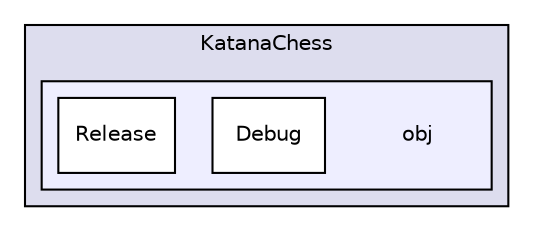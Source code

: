 digraph "C:/Users/Daniel/Documents/Visual Studio 2013/Projects/KatanaChess/KatanaChess/obj" {
  compound=true
  node [ fontsize="10", fontname="Helvetica"];
  edge [ labelfontsize="10", labelfontname="Helvetica"];
  subgraph clusterdir_163f265b17ba635718f60e03fd2f288c {
    graph [ bgcolor="#ddddee", pencolor="black", label="KatanaChess" fontname="Helvetica", fontsize="10", URL="dir_163f265b17ba635718f60e03fd2f288c.html"]
  subgraph clusterdir_ca61d57aa909c79b5cfaa99b264a2130 {
    graph [ bgcolor="#eeeeff", pencolor="black", label="" URL="dir_ca61d57aa909c79b5cfaa99b264a2130.html"];
    dir_ca61d57aa909c79b5cfaa99b264a2130 [shape=plaintext label="obj"];
    dir_07f493f4f030c58ae66267720c334c1a [shape=box label="Debug" color="black" fillcolor="white" style="filled" URL="dir_07f493f4f030c58ae66267720c334c1a.html"];
    dir_7f223685d98c6990cf980acf7871b0c2 [shape=box label="Release" color="black" fillcolor="white" style="filled" URL="dir_7f223685d98c6990cf980acf7871b0c2.html"];
  }
  }
}
